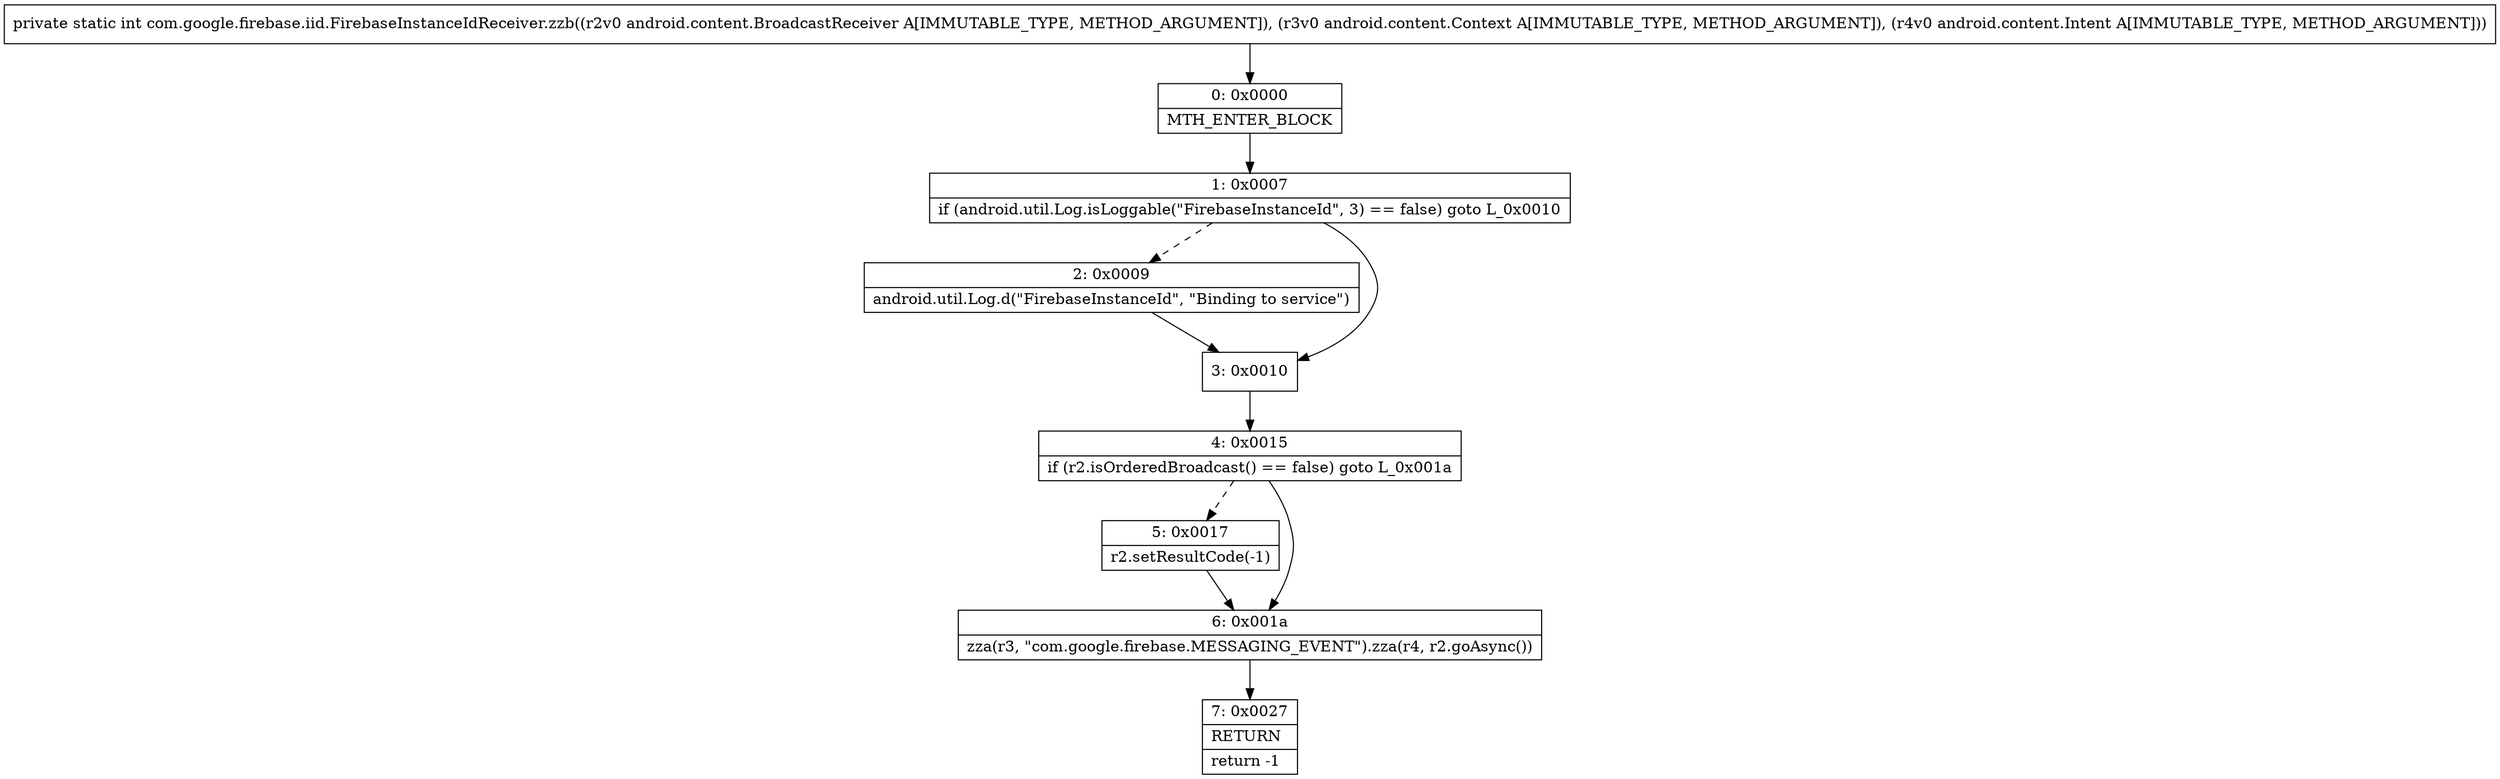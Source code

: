 digraph "CFG forcom.google.firebase.iid.FirebaseInstanceIdReceiver.zzb(Landroid\/content\/BroadcastReceiver;Landroid\/content\/Context;Landroid\/content\/Intent;)I" {
Node_0 [shape=record,label="{0\:\ 0x0000|MTH_ENTER_BLOCK\l}"];
Node_1 [shape=record,label="{1\:\ 0x0007|if (android.util.Log.isLoggable(\"FirebaseInstanceId\", 3) == false) goto L_0x0010\l}"];
Node_2 [shape=record,label="{2\:\ 0x0009|android.util.Log.d(\"FirebaseInstanceId\", \"Binding to service\")\l}"];
Node_3 [shape=record,label="{3\:\ 0x0010}"];
Node_4 [shape=record,label="{4\:\ 0x0015|if (r2.isOrderedBroadcast() == false) goto L_0x001a\l}"];
Node_5 [shape=record,label="{5\:\ 0x0017|r2.setResultCode(\-1)\l}"];
Node_6 [shape=record,label="{6\:\ 0x001a|zza(r3, \"com.google.firebase.MESSAGING_EVENT\").zza(r4, r2.goAsync())\l}"];
Node_7 [shape=record,label="{7\:\ 0x0027|RETURN\l|return \-1\l}"];
MethodNode[shape=record,label="{private static int com.google.firebase.iid.FirebaseInstanceIdReceiver.zzb((r2v0 android.content.BroadcastReceiver A[IMMUTABLE_TYPE, METHOD_ARGUMENT]), (r3v0 android.content.Context A[IMMUTABLE_TYPE, METHOD_ARGUMENT]), (r4v0 android.content.Intent A[IMMUTABLE_TYPE, METHOD_ARGUMENT])) }"];
MethodNode -> Node_0;
Node_0 -> Node_1;
Node_1 -> Node_2[style=dashed];
Node_1 -> Node_3;
Node_2 -> Node_3;
Node_3 -> Node_4;
Node_4 -> Node_5[style=dashed];
Node_4 -> Node_6;
Node_5 -> Node_6;
Node_6 -> Node_7;
}


